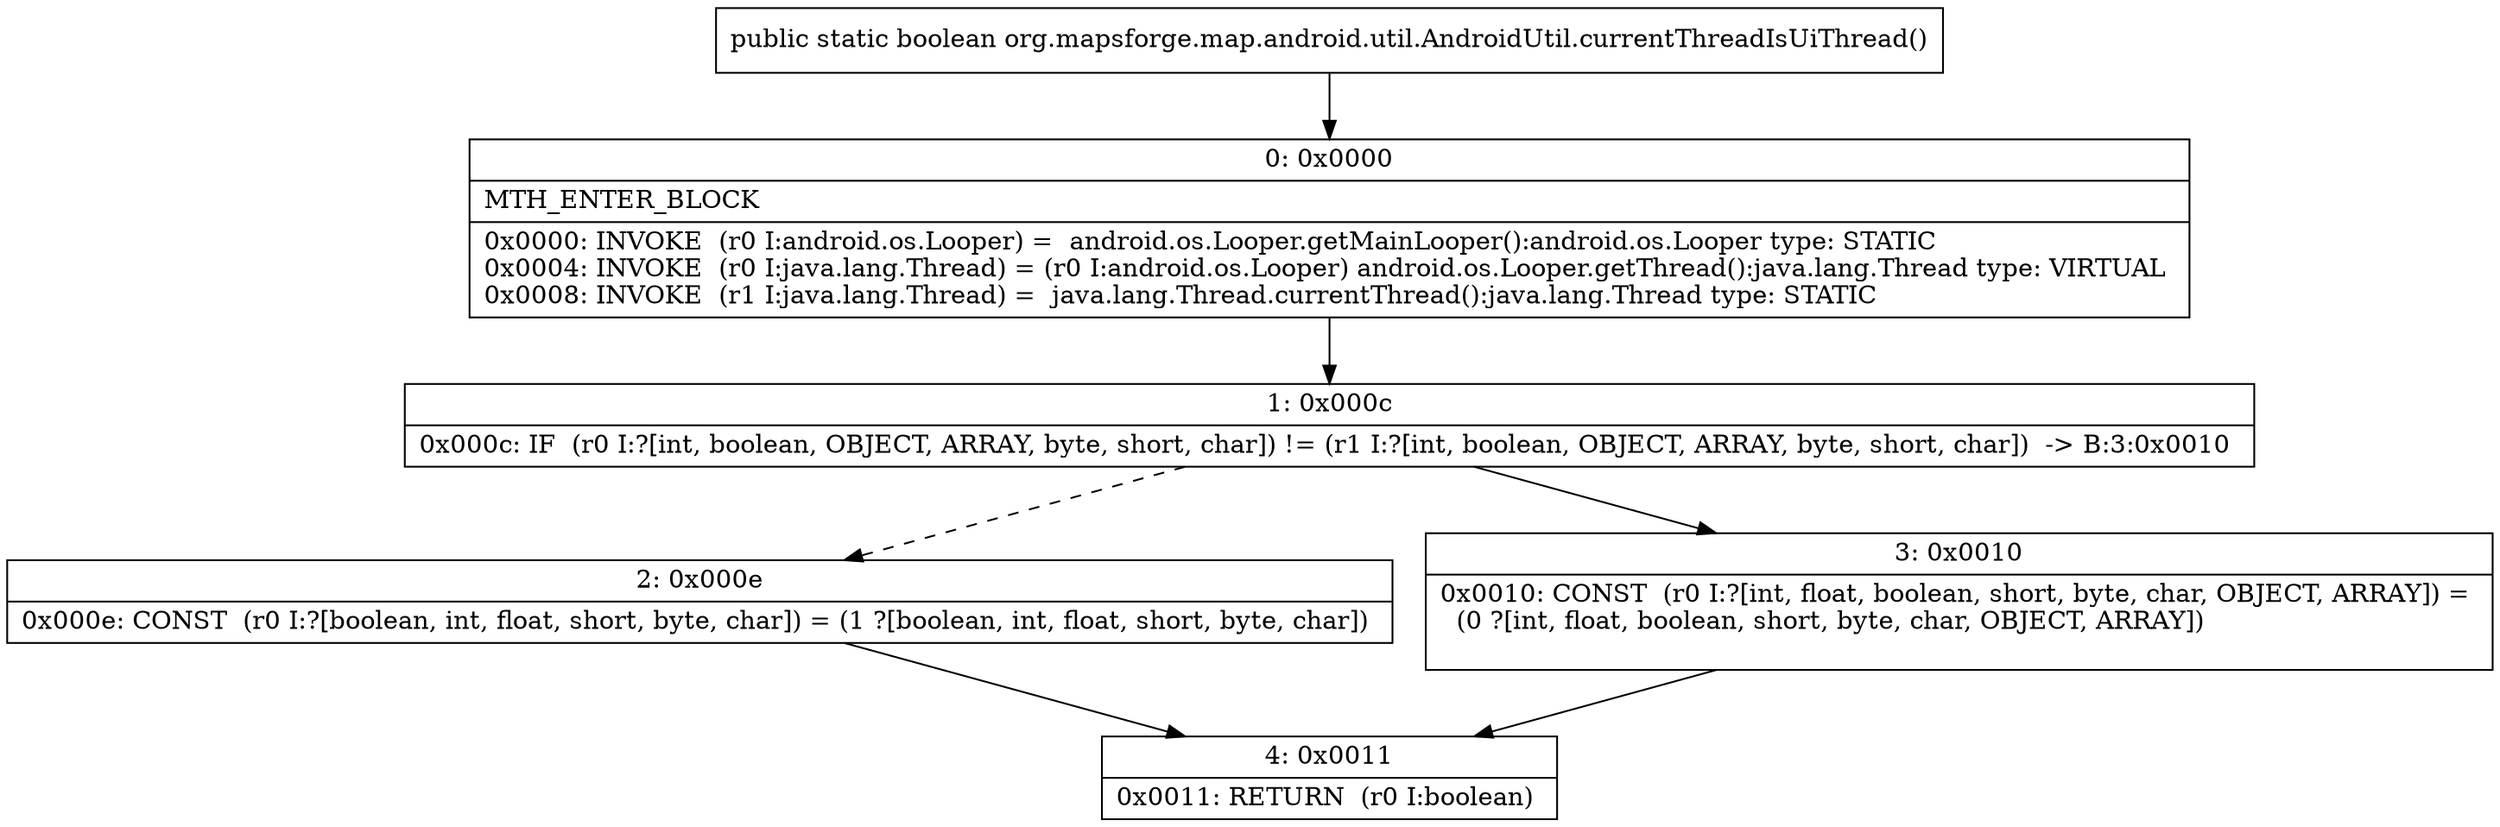 digraph "CFG fororg.mapsforge.map.android.util.AndroidUtil.currentThreadIsUiThread()Z" {
Node_0 [shape=record,label="{0\:\ 0x0000|MTH_ENTER_BLOCK\l|0x0000: INVOKE  (r0 I:android.os.Looper) =  android.os.Looper.getMainLooper():android.os.Looper type: STATIC \l0x0004: INVOKE  (r0 I:java.lang.Thread) = (r0 I:android.os.Looper) android.os.Looper.getThread():java.lang.Thread type: VIRTUAL \l0x0008: INVOKE  (r1 I:java.lang.Thread) =  java.lang.Thread.currentThread():java.lang.Thread type: STATIC \l}"];
Node_1 [shape=record,label="{1\:\ 0x000c|0x000c: IF  (r0 I:?[int, boolean, OBJECT, ARRAY, byte, short, char]) != (r1 I:?[int, boolean, OBJECT, ARRAY, byte, short, char])  \-\> B:3:0x0010 \l}"];
Node_2 [shape=record,label="{2\:\ 0x000e|0x000e: CONST  (r0 I:?[boolean, int, float, short, byte, char]) = (1 ?[boolean, int, float, short, byte, char]) \l}"];
Node_3 [shape=record,label="{3\:\ 0x0010|0x0010: CONST  (r0 I:?[int, float, boolean, short, byte, char, OBJECT, ARRAY]) = \l  (0 ?[int, float, boolean, short, byte, char, OBJECT, ARRAY])\l \l}"];
Node_4 [shape=record,label="{4\:\ 0x0011|0x0011: RETURN  (r0 I:boolean) \l}"];
MethodNode[shape=record,label="{public static boolean org.mapsforge.map.android.util.AndroidUtil.currentThreadIsUiThread() }"];
MethodNode -> Node_0;
Node_0 -> Node_1;
Node_1 -> Node_2[style=dashed];
Node_1 -> Node_3;
Node_2 -> Node_4;
Node_3 -> Node_4;
}

